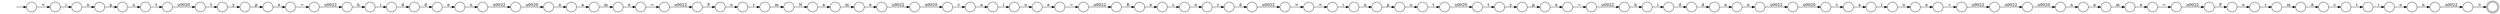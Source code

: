digraph Automaton {
  rankdir = LR;
  0 [shape=circle,label=""];
  0 -> 20 [label="\u0022"]
  1 [shape=circle,label=""];
  1 -> 87 [label="a"]
  2 [shape=circle,label=""];
  2 -> 99 [label="F"]
  3 [shape=circle,label=""];
  3 -> 86 [label="\u0020"]
  4 [shape=circle,label=""];
  4 -> 6 [label="\u0020"]
  5 [shape=circle,label=""];
  5 -> 51 [label="\u0022"]
  6 [shape=circle,label=""];
  6 -> 24 [label="v"]
  7 [shape=circle,label=""];
  7 -> 96 [label="t"]
  8 [shape=circle,label=""];
  8 -> 75 [label="e"]
  9 [shape=circle,label=""];
  9 -> 23 [label="R"]
  10 [shape=circle,label=""];
  10 -> 34 [label="n"]
  11 [shape=circle,label=""];
  11 -> 5 [label="="]
  12 [shape=circle,label=""];
  12 -> 85 [label="\u0022"]
  13 [shape=circle,label=""];
  13 -> 79 [label="u"]
  14 [shape=circle,label=""];
  14 -> 21 [label="\u0022"]
  15 [shape=circle,label=""];
  15 -> 2 [label="\u0022"]
  16 [shape=circle,label=""];
  16 -> 49 [label="a"]
  17 [shape=circle,label=""];
  17 -> 1 [label="N"]
  18 [shape=circle,label=""];
  initial [shape=plaintext,label=""];
  initial -> 18
  18 -> 78 [label="<"]
  19 [shape=circle,label=""];
  19 -> 55 [label="n"]
  20 [shape=circle,label=""];
  20 -> 39 [label="\u0020"]
  21 [shape=circle,label=""];
  21 -> 3 [label="\u0022"]
  22 [shape=circle,label=""];
  22 -> 59 [label="m"]
  23 [shape=circle,label=""];
  23 -> 65 [label="e"]
  24 [shape=circle,label=""];
  24 -> 61 [label="a"]
  25 [shape=circle,label=""];
  25 -> 56 [label="e"]
  26 [shape=circle,label=""];
  26 -> 66 [label="o"]
  27 [shape=circle,label=""];
  27 -> 69 [label="p"]
  28 [shape=circle,label=""];
  28 -> 10 [label="o"]
  29 [shape=circle,label=""];
  29 -> 9 [label="\u0022"]
  30 [shape=circle,label=""];
  30 -> 32 [label="\u0020"]
  31 [shape=circle,label=""];
  31 -> 45 [label="e"]
  32 [shape=circle,label=""];
  32 -> 50 [label="n"]
  33 [shape=circle,label=""];
  33 -> 52 [label="d"]
  34 [shape=circle,label=""];
  34 -> 82 [label="\u0022"]
  35 [shape=circle,label=""];
  35 -> 74 [label="u"]
  36 [shape=circle,label=""];
  36 -> 94 [label="A"]
  37 [shape=circle,label=""];
  37 -> 44 [label="="]
  38 [shape=circle,label=""];
  38 -> 25 [label="d"]
  39 [shape=circle,label=""];
  39 -> 16 [label="v"]
  40 [shape=circle,label=""];
  40 -> 36 [label="m"]
  41 [shape=circle,label=""];
  41 -> 60 [label="i"]
  42 [shape=circle,label=""];
  42 -> 8 [label="u"]
  43 [shape=circle,label=""];
  43 -> 12 [label="="]
  44 [shape=circle,label=""];
  44 -> 90 [label="\u0022"]
  45 [shape=circle,label=""];
  45 -> 15 [label="="]
  46 [shape=circle,label=""];
  46 -> 30 [label="\u0022"]
  47 [shape=circle,label=""];
  47 -> 72 [label="<"]
  48 [shape=circle,label=""];
  48 -> 81 [label="t"]
  49 [shape=circle,label=""];
  49 -> 42 [label="l"]
  50 [shape=circle,label=""];
  50 -> 22 [label="a"]
  51 [shape=circle,label=""];
  51 -> 73 [label="F"]
  52 [shape=circle,label=""];
  52 -> 92 [label="d"]
  53 [shape=circle,label=""];
  53 -> 0 [label="e"]
  54 [shape=circle,label=""];
  54 -> 67 [label="d"]
  55 [shape=circle,label=""];
  55 -> 84 [label="p"]
  56 [shape=circle,label=""];
  56 -> 46 [label="n"]
  57 [shape=circle,label=""];
  57 -> 77 [label="p"]
  58 [shape=circle,label=""];
  58 -> 14 [label="="]
  59 [shape=circle,label=""];
  59 -> 11 [label="e"]
  60 [shape=circle,label=""];
  60 -> 38 [label="d"]
  61 [shape=circle,label=""];
  61 -> 35 [label="l"]
  62 [shape=circle,label=""];
  62 -> 47 [label=">"]
  63 [shape=circle,label=""];
  63 -> 97 [label="n"]
  64 [shape=circle,label=""];
  64 -> 71 [label="a"]
  65 [shape=circle,label=""];
  65 -> 26 [label="c"]
  66 [shape=circle,label=""];
  66 -> 54 [label="r"]
  67 [shape=circle,label=""];
  67 -> 62 [label="\u0022"]
  68 [shape=circle,label=""];
  68 -> 17 [label="m"]
  69 [shape=circle,label=""];
  69 -> 43 [label="e"]
  70 [shape=circle,label=""];
  70 -> 57 [label="y"]
  71 [shape=circle,label=""];
  71 -> 31 [label="m"]
  72 [shape=circle,label=""];
  72 -> 63 [label="i"]
  73 [shape=circle,label=""];
  73 -> 100 [label="o"]
  74 [shape=circle,label=""];
  74 -> 58 [label="e"]
  75 [shape=circle,label=""];
  75 -> 29 [label="="]
  76 [shape=circle,label=""];
  76 -> 40 [label="r"]
  77 [shape=circle,label=""];
  77 -> 37 [label="e"]
  78 [shape=circle,label=""];
  78 -> 19 [label="i"]
  79 [shape=circle,label=""];
  79 -> 80 [label="t"]
  80 [shape=circle,label=""];
  80 -> 83 [label="\u0020"]
  81 [shape=circle,label=""];
  81 -> 28 [label="i"]
  82 [shape=circle,label=""];
  82 -> 89 [label=">"]
  83 [shape=circle,label=""];
  83 -> 70 [label="t"]
  84 [shape=circle,label=""];
  84 -> 7 [label="u"]
  85 [shape=circle,label=""];
  85 -> 41 [label="h"]
  86 [shape=circle,label=""];
  86 -> 64 [label="n"]
  87 [shape=circle,label=""];
  87 -> 53 [label="m"]
  88 [shape=circle,label=""];
  88 -> 98 [label="n"]
  89 [shape=doublecircle,label=""];
  90 [shape=circle,label=""];
  90 -> 91 [label="h"]
  91 [shape=circle,label=""];
  91 -> 33 [label="i"]
  92 [shape=circle,label=""];
  92 -> 88 [label="e"]
  93 [shape=circle,label=""];
  93 -> 95 [label="t"]
  94 [shape=circle,label=""];
  94 -> 48 [label="c"]
  95 [shape=circle,label=""];
  95 -> 27 [label="y"]
  96 [shape=circle,label=""];
  96 -> 93 [label="\u0020"]
  97 [shape=circle,label=""];
  97 -> 13 [label="p"]
  98 [shape=circle,label=""];
  98 -> 4 [label="\u0022"]
  99 [shape=circle,label=""];
  99 -> 76 [label="o"]
  100 [shape=circle,label=""];
  100 -> 68 [label="r"]
}

